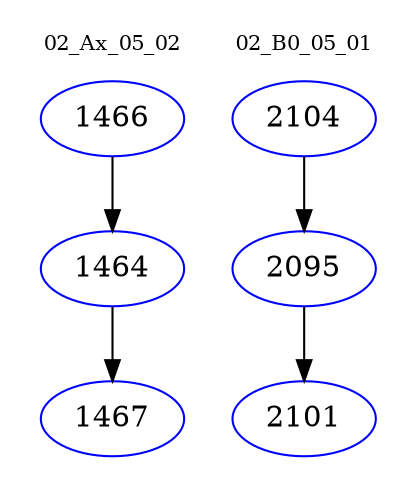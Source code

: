 digraph{
subgraph cluster_0 {
color = white
label = "02_Ax_05_02";
fontsize=10;
T0_1466 [label="1466", color="blue"]
T0_1466 -> T0_1464 [color="black"]
T0_1464 [label="1464", color="blue"]
T0_1464 -> T0_1467 [color="black"]
T0_1467 [label="1467", color="blue"]
}
subgraph cluster_1 {
color = white
label = "02_B0_05_01";
fontsize=10;
T1_2104 [label="2104", color="blue"]
T1_2104 -> T1_2095 [color="black"]
T1_2095 [label="2095", color="blue"]
T1_2095 -> T1_2101 [color="black"]
T1_2101 [label="2101", color="blue"]
}
}
